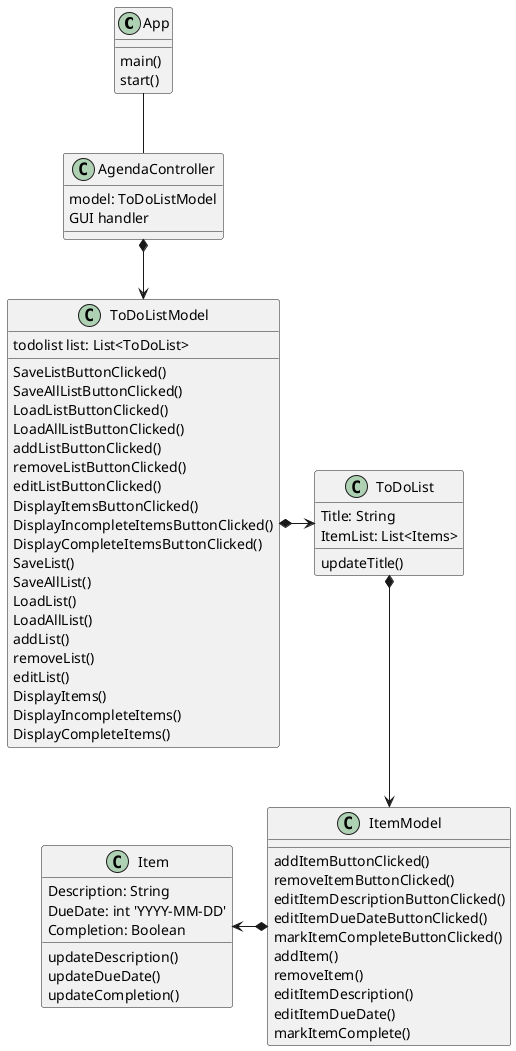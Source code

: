 @startuml
'https://plantuml.com/class-diagram

class App{
    main()
    start()
}

class AgendaController{
    model: ToDoListModel
    GUI handler
}

class ToDoListModel{
    todolist list: List<ToDoList>

    SaveListButtonClicked()
    SaveAllListButtonClicked()
    LoadListButtonClicked()
    LoadAllListButtonClicked()
    addListButtonClicked()
    removeListButtonClicked()
    editListButtonClicked()
    DisplayItemsButtonClicked()
    DisplayIncompleteItemsButtonClicked()
    DisplayCompleteItemsButtonClicked()
    SaveList()
    SaveAllList()
    LoadList()
    LoadAllList()
    addList()
    removeList()
    editList()
    DisplayItems()
    DisplayIncompleteItems()
    DisplayCompleteItems()
}

class ItemModel{
    addItemButtonClicked()
    removeItemButtonClicked()
    editItemDescriptionButtonClicked()
    editItemDueDateButtonClicked()
    markItemCompleteButtonClicked()
    addItem()
    removeItem()
    editItemDescription()
    editItemDueDate()
    markItemComplete()
}

class ToDoList{
    Title: String
    ItemList: List<Items>
    updateTitle()
}

class Item{
    Description: String
    DueDate: int 'YYYY-MM-DD'
    Completion: Boolean
    updateDescription()
    updateDueDate()
    updateCompletion()
}

Item <-* ItemModel
ToDoListModel *-> ToDoList
AgendaController *--> ToDoListModel
App -- AgendaController
ToDoList *--> ItemModel

@enduml